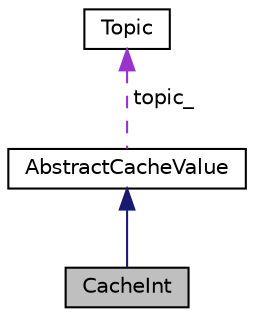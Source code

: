 digraph "CacheInt"
{
 // LATEX_PDF_SIZE
  edge [fontname="Helvetica",fontsize="10",labelfontname="Helvetica",labelfontsize="10"];
  node [fontname="Helvetica",fontsize="10",shape=record];
  Node1 [label="CacheInt",height=0.2,width=0.4,color="black", fillcolor="grey75", style="filled", fontcolor="black",tooltip="A cache value that contains an integer."];
  Node2 -> Node1 [dir="back",color="midnightblue",fontsize="10",style="solid",fontname="Helvetica"];
  Node2 [label="AbstractCacheValue",height=0.2,width=0.4,color="black", fillcolor="white", style="filled",URL="$classAbstractCacheValue.html",tooltip="Abstract base class for cache values."];
  Node3 -> Node2 [dir="back",color="darkorchid3",fontsize="10",style="dashed",label=" topic_" ,fontname="Helvetica"];
  Node3 [label="Topic",height=0.2,width=0.4,color="black", fillcolor="white", style="filled",URL="$classTopic.html",tooltip="A class that represents a topic in the cache."];
}

